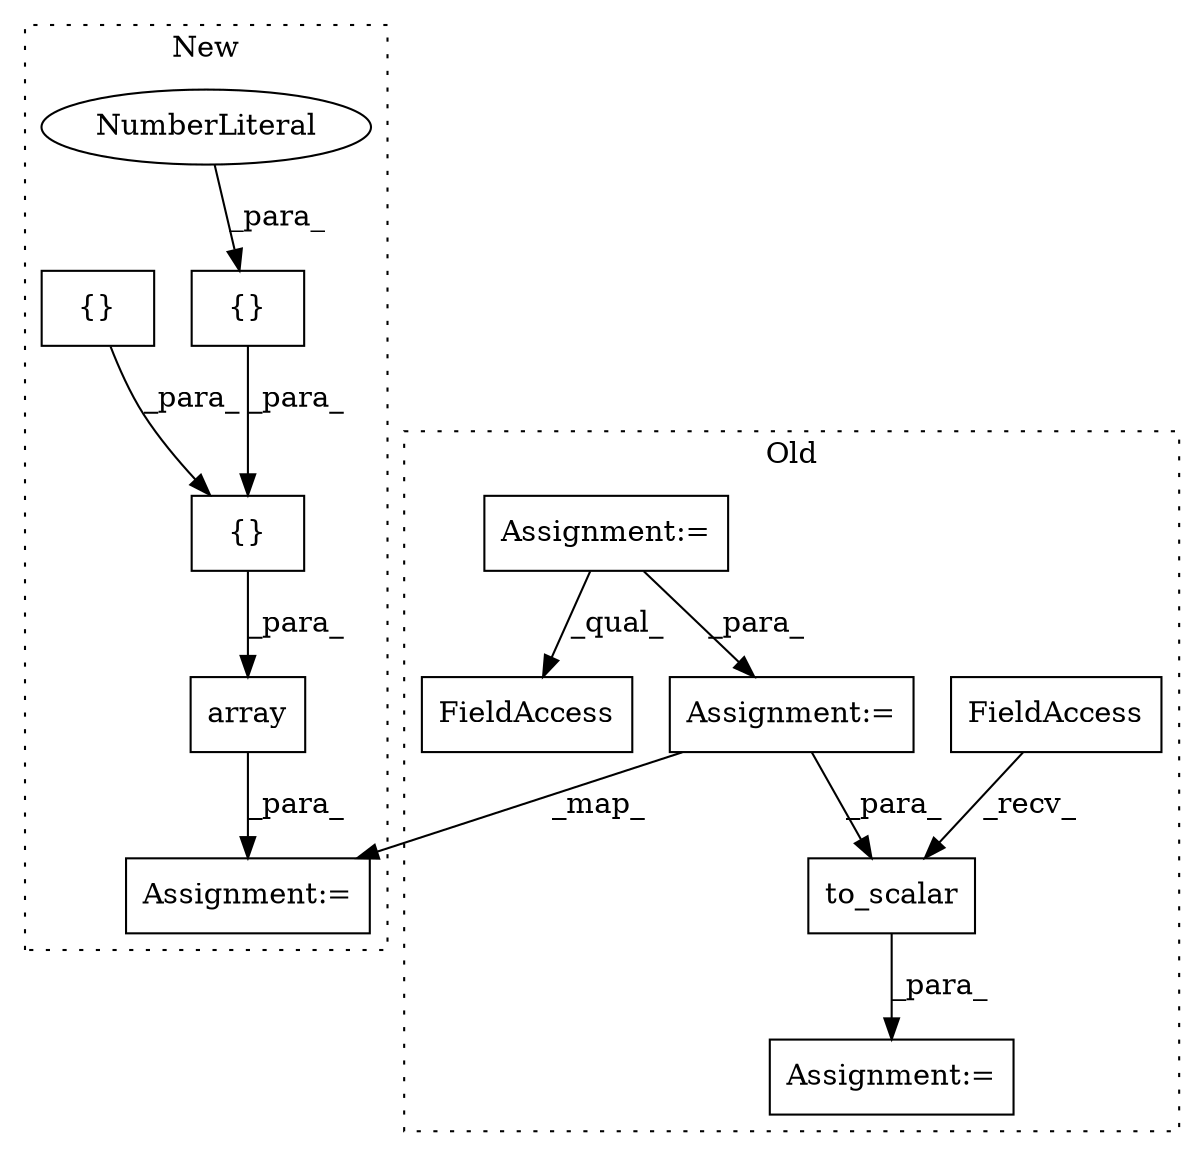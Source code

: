 digraph G {
subgraph cluster0 {
1 [label="to_scalar" a="32" s="1794,1812" l="10,1" shape="box"];
4 [label="FieldAccess" a="22" s="1781" l="12" shape="box"];
5 [label="Assignment:=" a="7" s="1780" l="1" shape="box"];
8 [label="Assignment:=" a="7" s="1581" l="9" shape="box"];
9 [label="FieldAccess" a="22" s="1725" l="17" shape="box"];
10 [label="Assignment:=" a="7" s="1724" l="1" shape="box"];
label = "Old";
style="dotted";
}
subgraph cluster1 {
2 [label="array" a="32" s="1712,1777" l="6,1" shape="box"];
3 [label="{}" a="4" s="1732,1745" l="1,1" shape="box"];
6 [label="NumberLiteral" a="34" s="1733" l="12" shape="ellipse"];
7 [label="{}" a="4" s="1731,1776" l="1,1" shape="box"];
11 [label="Assignment:=" a="7" s="1693" l="1" shape="box"];
12 [label="{}" a="4" s="1747,1759" l="1,1" shape="box"];
label = "New";
style="dotted";
}
1 -> 5 [label="_para_"];
2 -> 11 [label="_para_"];
3 -> 7 [label="_para_"];
4 -> 1 [label="_recv_"];
6 -> 3 [label="_para_"];
7 -> 2 [label="_para_"];
8 -> 10 [label="_para_"];
8 -> 9 [label="_qual_"];
10 -> 11 [label="_map_"];
10 -> 1 [label="_para_"];
12 -> 7 [label="_para_"];
}